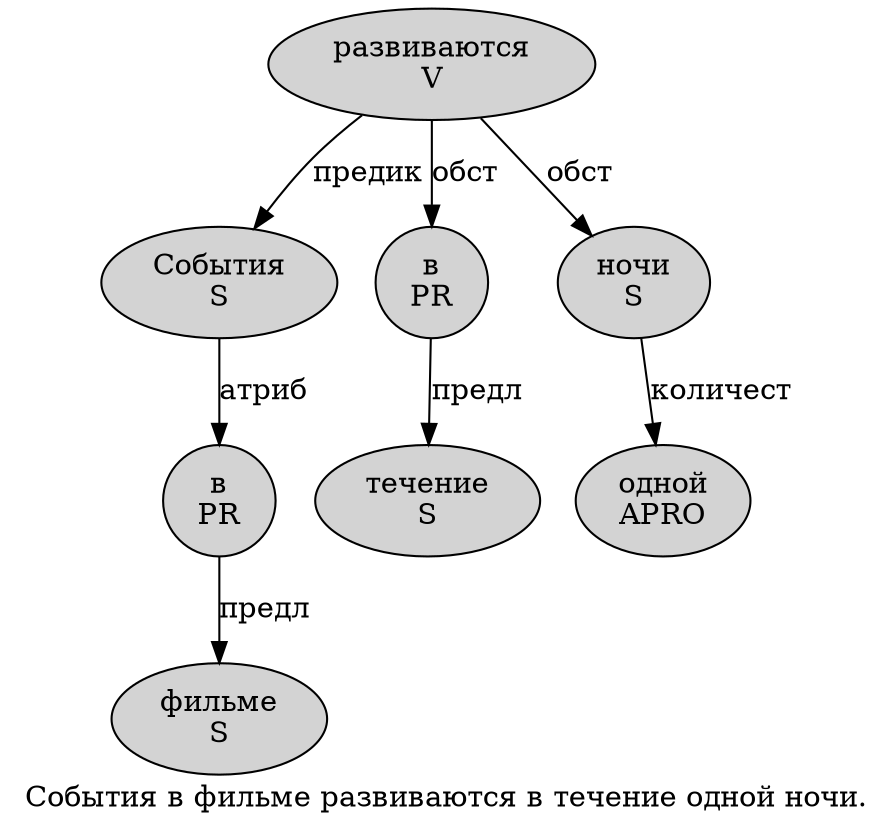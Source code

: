digraph SENTENCE_1669 {
	graph [label="События в фильме развиваются в течение одной ночи."]
	node [style=filled]
		0 [label="События
S" color="" fillcolor=lightgray penwidth=1 shape=ellipse]
		1 [label="в
PR" color="" fillcolor=lightgray penwidth=1 shape=ellipse]
		2 [label="фильме
S" color="" fillcolor=lightgray penwidth=1 shape=ellipse]
		3 [label="развиваются
V" color="" fillcolor=lightgray penwidth=1 shape=ellipse]
		4 [label="в
PR" color="" fillcolor=lightgray penwidth=1 shape=ellipse]
		5 [label="течение
S" color="" fillcolor=lightgray penwidth=1 shape=ellipse]
		6 [label="одной
APRO" color="" fillcolor=lightgray penwidth=1 shape=ellipse]
		7 [label="ночи
S" color="" fillcolor=lightgray penwidth=1 shape=ellipse]
			4 -> 5 [label="предл"]
			7 -> 6 [label="количест"]
			0 -> 1 [label="атриб"]
			1 -> 2 [label="предл"]
			3 -> 0 [label="предик"]
			3 -> 4 [label="обст"]
			3 -> 7 [label="обст"]
}